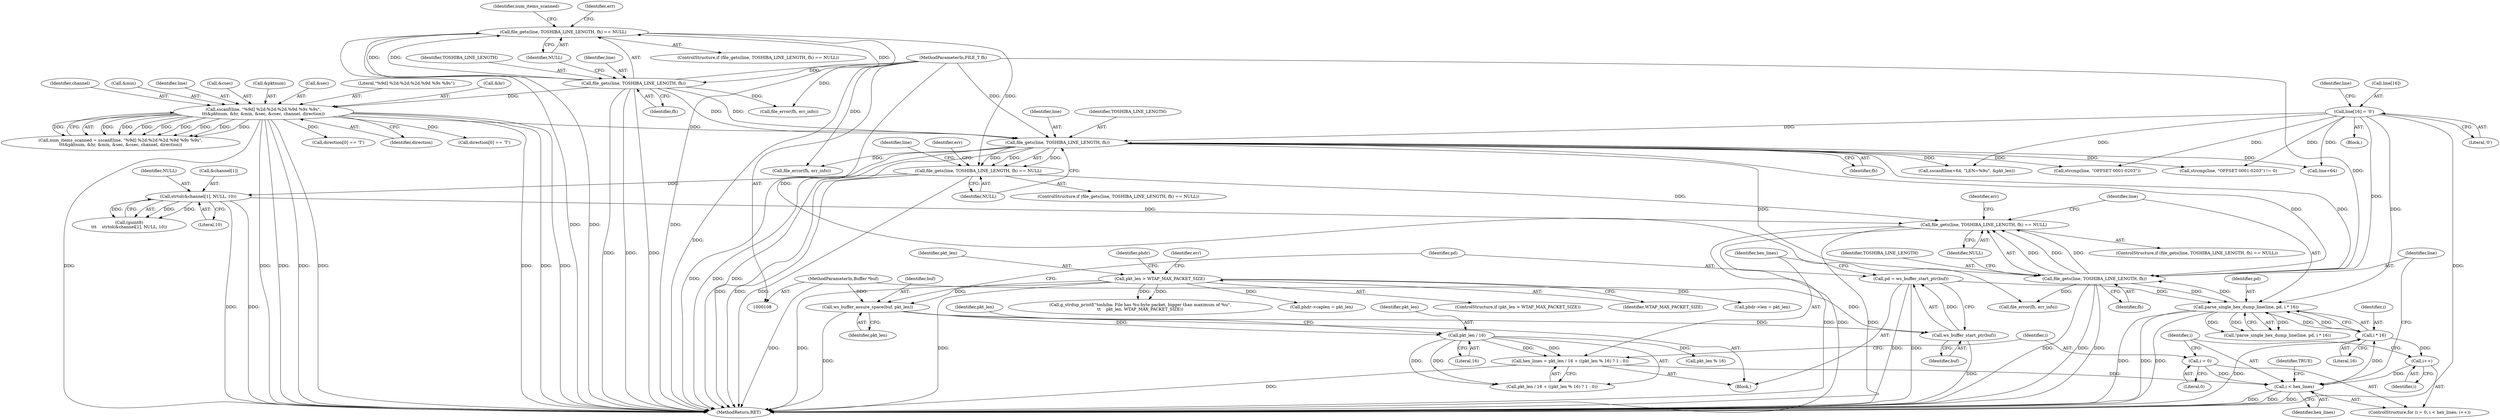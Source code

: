 digraph "0_wireshark_5efb45231671baa2db2011d8f67f9d6e72bc455b@API" {
"1000429" [label="(Call,file_gets(line, TOSHIBA_LINE_LENGTH, fh) == NULL)"];
"1000430" [label="(Call,file_gets(line, TOSHIBA_LINE_LENGTH, fh))"];
"1000222" [label="(Call,line[16] = '\0')"];
"1000456" [label="(Call,parse_single_hex_dump_line(line, pd, i * 16))"];
"1000402" [label="(Call,pd = ws_buffer_start_ptr(buf))"];
"1000404" [label="(Call,ws_buffer_start_ptr(buf))"];
"1000399" [label="(Call,ws_buffer_assure_space(buf, pkt_len))"];
"1000111" [label="(MethodParameterIn,Buffer *buf)"];
"1000258" [label="(Call,pkt_len > WTAP_MAX_PACKET_SIZE)"];
"1000459" [label="(Call,i * 16)"];
"1000422" [label="(Call,i < hex_lines)"];
"1000419" [label="(Call,i = 0)"];
"1000425" [label="(Call,i++)"];
"1000406" [label="(Call,hex_lines = pkt_len / 16 + ((pkt_len % 16) ? 1 : 0))"];
"1000409" [label="(Call,pkt_len / 16)"];
"1000198" [label="(Call,file_gets(line, TOSHIBA_LINE_LENGTH, fh))"];
"1000163" [label="(Call,sscanf(line, \"%9d] %2d:%2d:%2d.%9d %9s %9s\",\n\t\t\t&pktnum, &hr, &min, &sec, &csec, channel, direction))"];
"1000137" [label="(Call,file_gets(line, TOSHIBA_LINE_LENGTH, fh))"];
"1000109" [label="(MethodParameterIn,FILE_T fh)"];
"1000351" [label="(Call,strtol(&channel[1], NULL, 10))"];
"1000197" [label="(Call,file_gets(line, TOSHIBA_LINE_LENGTH, fh) == NULL)"];
"1000136" [label="(Call,file_gets(line, TOSHIBA_LINE_LENGTH, fh) == NULL)"];
"1000227" [label="(Call,strcmp(line, \"OFFSET 0001-0203\") != 0)"];
"1000224" [label="(Identifier,line)"];
"1000400" [label="(Identifier,buf)"];
"1000177" [label="(Identifier,direction)"];
"1000438" [label="(Identifier,err)"];
"1000226" [label="(Literal,'\0')"];
"1000137" [label="(Call,file_gets(line, TOSHIBA_LINE_LENGTH, fh))"];
"1000277" [label="(Identifier,phdr)"];
"1000420" [label="(Identifier,i)"];
"1000264" [label="(Identifier,err)"];
"1000458" [label="(Identifier,pd)"];
"1000406" [label="(Call,hex_lines = pkt_len / 16 + ((pkt_len % 16) ? 1 : 0))"];
"1000399" [label="(Call,ws_buffer_assure_space(buf, pkt_len))"];
"1000166" [label="(Call,&pktnum)"];
"1000257" [label="(ControlStructure,if (pkt_len > WTAP_MAX_PACKET_SIZE))"];
"1000357" [label="(Literal,10)"];
"1000201" [label="(Identifier,fh)"];
"1000428" [label="(ControlStructure,if (file_gets(line, TOSHIBA_LINE_LENGTH, fh) == NULL))"];
"1000405" [label="(Identifier,buf)"];
"1000135" [label="(ControlStructure,if (file_gets(line, TOSHIBA_LINE_LENGTH, fh) == NULL))"];
"1000432" [label="(Identifier,TOSHIBA_LINE_LENGTH)"];
"1000260" [label="(Identifier,WTAP_MAX_PACKET_SIZE)"];
"1000139" [label="(Identifier,TOSHIBA_LINE_LENGTH)"];
"1000371" [label="(Call,direction[0] == 'T')"];
"1000456" [label="(Call,parse_single_hex_dump_line(line, pd, i * 16))"];
"1000109" [label="(MethodParameterIn,FILE_T fh)"];
"1000434" [label="(Identifier,NULL)"];
"1000172" [label="(Call,&sec)"];
"1000426" [label="(Identifier,i)"];
"1000404" [label="(Call,ws_buffer_start_ptr(buf))"];
"1000222" [label="(Call,line[16] = '\0')"];
"1000316" [label="(Call,phdr->len = pkt_len)"];
"1000199" [label="(Identifier,line)"];
"1000423" [label="(Identifier,i)"];
"1000165" [label="(Literal,\"%9d] %2d:%2d:%2d.%9d %9s %9s\")"];
"1000460" [label="(Identifier,i)"];
"1000258" [label="(Call,pkt_len > WTAP_MAX_PACKET_SIZE)"];
"1000168" [label="(Call,&hr)"];
"1000424" [label="(Identifier,hex_lines)"];
"1000433" [label="(Identifier,fh)"];
"1000429" [label="(Call,file_gets(line, TOSHIBA_LINE_LENGTH, fh) == NULL)"];
"1000439" [label="(Call,file_error(fh, err_info))"];
"1000198" [label="(Call,file_gets(line, TOSHIBA_LINE_LENGTH, fh))"];
"1000140" [label="(Identifier,fh)"];
"1000162" [label="(Identifier,num_items_scanned)"];
"1000418" [label="(ControlStructure,for (i = 0; i < hex_lines; i++))"];
"1000138" [label="(Identifier,line)"];
"1000419" [label="(Call,i = 0)"];
"1000410" [label="(Identifier,pkt_len)"];
"1000229" [label="(Identifier,line)"];
"1000259" [label="(Identifier,pkt_len)"];
"1000235" [label="(Call,line+64)"];
"1000352" [label="(Call,&channel[1])"];
"1000228" [label="(Call,strcmp(line, \"OFFSET 0001-0203\"))"];
"1000459" [label="(Call,i * 16)"];
"1000161" [label="(Call,num_items_scanned = sscanf(line, \"%9d] %2d:%2d:%2d.%9d %9s %9s\",\n\t\t\t&pktnum, &hr, &min, &sec, &csec, channel, direction))"];
"1000409" [label="(Call,pkt_len / 16)"];
"1000455" [label="(Call,!parse_single_hex_dump_line(line, pd, i * 16))"];
"1000114" [label="(Block,)"];
"1000461" [label="(Literal,16)"];
"1000476" [label="(MethodReturn,RET)"];
"1000141" [label="(Identifier,NULL)"];
"1000200" [label="(Identifier,TOSHIBA_LINE_LENGTH)"];
"1000411" [label="(Literal,16)"];
"1000195" [label="(Block,)"];
"1000269" [label="(Call,g_strdup_printf(\"toshiba: File has %u-byte packet, bigger than maximum of %u\",\n\t\t    pkt_len, WTAP_MAX_PACKET_SIZE))"];
"1000234" [label="(Call,sscanf(line+64, \"LEN=%9u\", &pkt_len))"];
"1000197" [label="(Call,file_gets(line, TOSHIBA_LINE_LENGTH, fh) == NULL)"];
"1000475" [label="(Identifier,TRUE)"];
"1000176" [label="(Identifier,channel)"];
"1000431" [label="(Identifier,line)"];
"1000407" [label="(Identifier,hex_lines)"];
"1000170" [label="(Call,&min)"];
"1000146" [label="(Call,file_error(fh, err_info))"];
"1000351" [label="(Call,strtol(&channel[1], NULL, 10))"];
"1000196" [label="(ControlStructure,if (file_gets(line, TOSHIBA_LINE_LENGTH, fh) == NULL))"];
"1000349" [label="(Call,(guint8)\n\t\t\t    strtol(&channel[1], NULL, 10))"];
"1000163" [label="(Call,sscanf(line, \"%9d] %2d:%2d:%2d.%9d %9s %9s\",\n\t\t\t&pktnum, &hr, &min, &sec, &csec, channel, direction))"];
"1000223" [label="(Call,line[16])"];
"1000401" [label="(Identifier,pkt_len)"];
"1000207" [label="(Call,file_error(fh, err_info))"];
"1000414" [label="(Identifier,pkt_len)"];
"1000338" [label="(Call,direction[0] == 'T')"];
"1000164" [label="(Identifier,line)"];
"1000174" [label="(Call,&csec)"];
"1000145" [label="(Identifier,err)"];
"1000408" [label="(Call,pkt_len / 16 + ((pkt_len % 16) ? 1 : 0))"];
"1000311" [label="(Call,phdr->caplen = pkt_len)"];
"1000457" [label="(Identifier,line)"];
"1000402" [label="(Call,pd = ws_buffer_start_ptr(buf))"];
"1000413" [label="(Call,pkt_len % 16)"];
"1000356" [label="(Identifier,NULL)"];
"1000111" [label="(MethodParameterIn,Buffer *buf)"];
"1000425" [label="(Call,i++)"];
"1000206" [label="(Identifier,err)"];
"1000430" [label="(Call,file_gets(line, TOSHIBA_LINE_LENGTH, fh))"];
"1000421" [label="(Literal,0)"];
"1000422" [label="(Call,i < hex_lines)"];
"1000202" [label="(Identifier,NULL)"];
"1000403" [label="(Identifier,pd)"];
"1000136" [label="(Call,file_gets(line, TOSHIBA_LINE_LENGTH, fh) == NULL)"];
"1000429" -> "1000428"  [label="AST: "];
"1000429" -> "1000434"  [label="CFG: "];
"1000430" -> "1000429"  [label="AST: "];
"1000434" -> "1000429"  [label="AST: "];
"1000438" -> "1000429"  [label="CFG: "];
"1000457" -> "1000429"  [label="CFG: "];
"1000429" -> "1000476"  [label="DDG: "];
"1000429" -> "1000476"  [label="DDG: "];
"1000429" -> "1000476"  [label="DDG: "];
"1000430" -> "1000429"  [label="DDG: "];
"1000430" -> "1000429"  [label="DDG: "];
"1000430" -> "1000429"  [label="DDG: "];
"1000351" -> "1000429"  [label="DDG: "];
"1000197" -> "1000429"  [label="DDG: "];
"1000430" -> "1000433"  [label="CFG: "];
"1000431" -> "1000430"  [label="AST: "];
"1000432" -> "1000430"  [label="AST: "];
"1000433" -> "1000430"  [label="AST: "];
"1000434" -> "1000430"  [label="CFG: "];
"1000430" -> "1000476"  [label="DDG: "];
"1000430" -> "1000476"  [label="DDG: "];
"1000430" -> "1000476"  [label="DDG: "];
"1000222" -> "1000430"  [label="DDG: "];
"1000456" -> "1000430"  [label="DDG: "];
"1000198" -> "1000430"  [label="DDG: "];
"1000198" -> "1000430"  [label="DDG: "];
"1000198" -> "1000430"  [label="DDG: "];
"1000109" -> "1000430"  [label="DDG: "];
"1000430" -> "1000439"  [label="DDG: "];
"1000430" -> "1000456"  [label="DDG: "];
"1000222" -> "1000195"  [label="AST: "];
"1000222" -> "1000226"  [label="CFG: "];
"1000223" -> "1000222"  [label="AST: "];
"1000226" -> "1000222"  [label="AST: "];
"1000229" -> "1000222"  [label="CFG: "];
"1000222" -> "1000476"  [label="DDG: "];
"1000222" -> "1000198"  [label="DDG: "];
"1000222" -> "1000227"  [label="DDG: "];
"1000222" -> "1000228"  [label="DDG: "];
"1000222" -> "1000234"  [label="DDG: "];
"1000222" -> "1000235"  [label="DDG: "];
"1000222" -> "1000456"  [label="DDG: "];
"1000456" -> "1000455"  [label="AST: "];
"1000456" -> "1000459"  [label="CFG: "];
"1000457" -> "1000456"  [label="AST: "];
"1000458" -> "1000456"  [label="AST: "];
"1000459" -> "1000456"  [label="AST: "];
"1000455" -> "1000456"  [label="CFG: "];
"1000456" -> "1000476"  [label="DDG: "];
"1000456" -> "1000476"  [label="DDG: "];
"1000456" -> "1000476"  [label="DDG: "];
"1000456" -> "1000455"  [label="DDG: "];
"1000456" -> "1000455"  [label="DDG: "];
"1000456" -> "1000455"  [label="DDG: "];
"1000402" -> "1000456"  [label="DDG: "];
"1000459" -> "1000456"  [label="DDG: "];
"1000459" -> "1000456"  [label="DDG: "];
"1000402" -> "1000114"  [label="AST: "];
"1000402" -> "1000404"  [label="CFG: "];
"1000403" -> "1000402"  [label="AST: "];
"1000404" -> "1000402"  [label="AST: "];
"1000407" -> "1000402"  [label="CFG: "];
"1000402" -> "1000476"  [label="DDG: "];
"1000402" -> "1000476"  [label="DDG: "];
"1000404" -> "1000402"  [label="DDG: "];
"1000404" -> "1000405"  [label="CFG: "];
"1000405" -> "1000404"  [label="AST: "];
"1000404" -> "1000476"  [label="DDG: "];
"1000399" -> "1000404"  [label="DDG: "];
"1000111" -> "1000404"  [label="DDG: "];
"1000399" -> "1000114"  [label="AST: "];
"1000399" -> "1000401"  [label="CFG: "];
"1000400" -> "1000399"  [label="AST: "];
"1000401" -> "1000399"  [label="AST: "];
"1000403" -> "1000399"  [label="CFG: "];
"1000399" -> "1000476"  [label="DDG: "];
"1000111" -> "1000399"  [label="DDG: "];
"1000258" -> "1000399"  [label="DDG: "];
"1000399" -> "1000409"  [label="DDG: "];
"1000111" -> "1000108"  [label="AST: "];
"1000111" -> "1000476"  [label="DDG: "];
"1000258" -> "1000257"  [label="AST: "];
"1000258" -> "1000260"  [label="CFG: "];
"1000259" -> "1000258"  [label="AST: "];
"1000260" -> "1000258"  [label="AST: "];
"1000264" -> "1000258"  [label="CFG: "];
"1000277" -> "1000258"  [label="CFG: "];
"1000258" -> "1000476"  [label="DDG: "];
"1000258" -> "1000476"  [label="DDG: "];
"1000258" -> "1000269"  [label="DDG: "];
"1000258" -> "1000269"  [label="DDG: "];
"1000258" -> "1000311"  [label="DDG: "];
"1000258" -> "1000316"  [label="DDG: "];
"1000459" -> "1000461"  [label="CFG: "];
"1000460" -> "1000459"  [label="AST: "];
"1000461" -> "1000459"  [label="AST: "];
"1000459" -> "1000476"  [label="DDG: "];
"1000459" -> "1000425"  [label="DDG: "];
"1000422" -> "1000459"  [label="DDG: "];
"1000422" -> "1000418"  [label="AST: "];
"1000422" -> "1000424"  [label="CFG: "];
"1000423" -> "1000422"  [label="AST: "];
"1000424" -> "1000422"  [label="AST: "];
"1000431" -> "1000422"  [label="CFG: "];
"1000475" -> "1000422"  [label="CFG: "];
"1000422" -> "1000476"  [label="DDG: "];
"1000422" -> "1000476"  [label="DDG: "];
"1000422" -> "1000476"  [label="DDG: "];
"1000419" -> "1000422"  [label="DDG: "];
"1000425" -> "1000422"  [label="DDG: "];
"1000406" -> "1000422"  [label="DDG: "];
"1000419" -> "1000418"  [label="AST: "];
"1000419" -> "1000421"  [label="CFG: "];
"1000420" -> "1000419"  [label="AST: "];
"1000421" -> "1000419"  [label="AST: "];
"1000423" -> "1000419"  [label="CFG: "];
"1000425" -> "1000418"  [label="AST: "];
"1000425" -> "1000426"  [label="CFG: "];
"1000426" -> "1000425"  [label="AST: "];
"1000423" -> "1000425"  [label="CFG: "];
"1000406" -> "1000114"  [label="AST: "];
"1000406" -> "1000408"  [label="CFG: "];
"1000407" -> "1000406"  [label="AST: "];
"1000408" -> "1000406"  [label="AST: "];
"1000420" -> "1000406"  [label="CFG: "];
"1000406" -> "1000476"  [label="DDG: "];
"1000409" -> "1000406"  [label="DDG: "];
"1000409" -> "1000406"  [label="DDG: "];
"1000409" -> "1000408"  [label="AST: "];
"1000409" -> "1000411"  [label="CFG: "];
"1000410" -> "1000409"  [label="AST: "];
"1000411" -> "1000409"  [label="AST: "];
"1000414" -> "1000409"  [label="CFG: "];
"1000409" -> "1000408"  [label="DDG: "];
"1000409" -> "1000408"  [label="DDG: "];
"1000409" -> "1000413"  [label="DDG: "];
"1000198" -> "1000197"  [label="AST: "];
"1000198" -> "1000201"  [label="CFG: "];
"1000199" -> "1000198"  [label="AST: "];
"1000200" -> "1000198"  [label="AST: "];
"1000201" -> "1000198"  [label="AST: "];
"1000202" -> "1000198"  [label="CFG: "];
"1000198" -> "1000476"  [label="DDG: "];
"1000198" -> "1000476"  [label="DDG: "];
"1000198" -> "1000476"  [label="DDG: "];
"1000198" -> "1000197"  [label="DDG: "];
"1000198" -> "1000197"  [label="DDG: "];
"1000198" -> "1000197"  [label="DDG: "];
"1000163" -> "1000198"  [label="DDG: "];
"1000137" -> "1000198"  [label="DDG: "];
"1000137" -> "1000198"  [label="DDG: "];
"1000109" -> "1000198"  [label="DDG: "];
"1000198" -> "1000207"  [label="DDG: "];
"1000198" -> "1000227"  [label="DDG: "];
"1000198" -> "1000228"  [label="DDG: "];
"1000198" -> "1000234"  [label="DDG: "];
"1000198" -> "1000235"  [label="DDG: "];
"1000163" -> "1000161"  [label="AST: "];
"1000163" -> "1000177"  [label="CFG: "];
"1000164" -> "1000163"  [label="AST: "];
"1000165" -> "1000163"  [label="AST: "];
"1000166" -> "1000163"  [label="AST: "];
"1000168" -> "1000163"  [label="AST: "];
"1000170" -> "1000163"  [label="AST: "];
"1000172" -> "1000163"  [label="AST: "];
"1000174" -> "1000163"  [label="AST: "];
"1000176" -> "1000163"  [label="AST: "];
"1000177" -> "1000163"  [label="AST: "];
"1000161" -> "1000163"  [label="CFG: "];
"1000163" -> "1000476"  [label="DDG: "];
"1000163" -> "1000476"  [label="DDG: "];
"1000163" -> "1000476"  [label="DDG: "];
"1000163" -> "1000476"  [label="DDG: "];
"1000163" -> "1000476"  [label="DDG: "];
"1000163" -> "1000476"  [label="DDG: "];
"1000163" -> "1000476"  [label="DDG: "];
"1000163" -> "1000476"  [label="DDG: "];
"1000163" -> "1000161"  [label="DDG: "];
"1000163" -> "1000161"  [label="DDG: "];
"1000163" -> "1000161"  [label="DDG: "];
"1000163" -> "1000161"  [label="DDG: "];
"1000163" -> "1000161"  [label="DDG: "];
"1000163" -> "1000161"  [label="DDG: "];
"1000163" -> "1000161"  [label="DDG: "];
"1000163" -> "1000161"  [label="DDG: "];
"1000163" -> "1000161"  [label="DDG: "];
"1000137" -> "1000163"  [label="DDG: "];
"1000163" -> "1000338"  [label="DDG: "];
"1000163" -> "1000371"  [label="DDG: "];
"1000137" -> "1000136"  [label="AST: "];
"1000137" -> "1000140"  [label="CFG: "];
"1000138" -> "1000137"  [label="AST: "];
"1000139" -> "1000137"  [label="AST: "];
"1000140" -> "1000137"  [label="AST: "];
"1000141" -> "1000137"  [label="CFG: "];
"1000137" -> "1000476"  [label="DDG: "];
"1000137" -> "1000476"  [label="DDG: "];
"1000137" -> "1000476"  [label="DDG: "];
"1000137" -> "1000136"  [label="DDG: "];
"1000137" -> "1000136"  [label="DDG: "];
"1000137" -> "1000136"  [label="DDG: "];
"1000109" -> "1000137"  [label="DDG: "];
"1000137" -> "1000146"  [label="DDG: "];
"1000109" -> "1000108"  [label="AST: "];
"1000109" -> "1000476"  [label="DDG: "];
"1000109" -> "1000146"  [label="DDG: "];
"1000109" -> "1000207"  [label="DDG: "];
"1000109" -> "1000439"  [label="DDG: "];
"1000351" -> "1000349"  [label="AST: "];
"1000351" -> "1000357"  [label="CFG: "];
"1000352" -> "1000351"  [label="AST: "];
"1000356" -> "1000351"  [label="AST: "];
"1000357" -> "1000351"  [label="AST: "];
"1000349" -> "1000351"  [label="CFG: "];
"1000351" -> "1000476"  [label="DDG: "];
"1000351" -> "1000476"  [label="DDG: "];
"1000351" -> "1000349"  [label="DDG: "];
"1000351" -> "1000349"  [label="DDG: "];
"1000351" -> "1000349"  [label="DDG: "];
"1000197" -> "1000351"  [label="DDG: "];
"1000197" -> "1000196"  [label="AST: "];
"1000197" -> "1000202"  [label="CFG: "];
"1000202" -> "1000197"  [label="AST: "];
"1000206" -> "1000197"  [label="CFG: "];
"1000224" -> "1000197"  [label="CFG: "];
"1000197" -> "1000476"  [label="DDG: "];
"1000197" -> "1000476"  [label="DDG: "];
"1000197" -> "1000476"  [label="DDG: "];
"1000136" -> "1000197"  [label="DDG: "];
"1000136" -> "1000135"  [label="AST: "];
"1000136" -> "1000141"  [label="CFG: "];
"1000141" -> "1000136"  [label="AST: "];
"1000145" -> "1000136"  [label="CFG: "];
"1000162" -> "1000136"  [label="CFG: "];
"1000136" -> "1000476"  [label="DDG: "];
"1000136" -> "1000476"  [label="DDG: "];
"1000136" -> "1000476"  [label="DDG: "];
}

